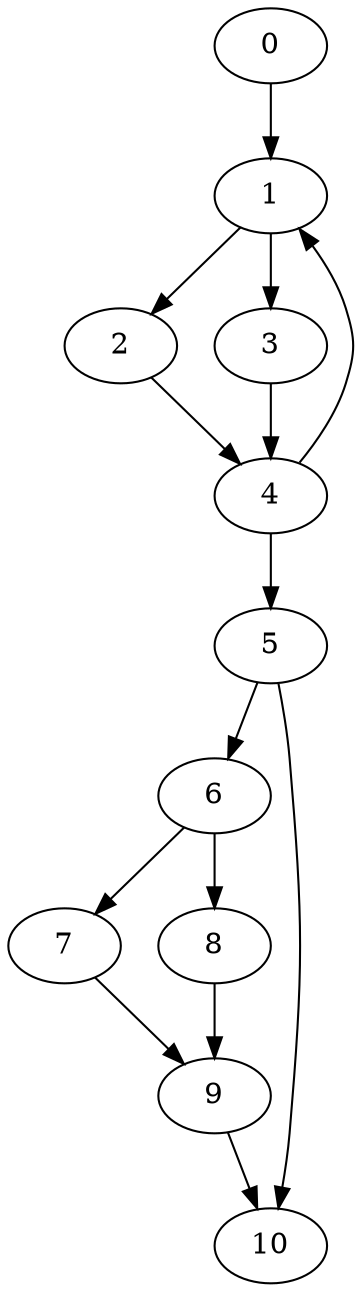 digraph {
	0
	1
	2
	3
	4
	5
	6
	7
	8
	9
	10
	4 -> 1
	0 -> 1
	4 -> 5
	6 -> 7
	6 -> 8
	7 -> 9
	8 -> 9
	5 -> 10
	9 -> 10
	1 -> 2
	1 -> 3
	2 -> 4
	3 -> 4
	5 -> 6
}
